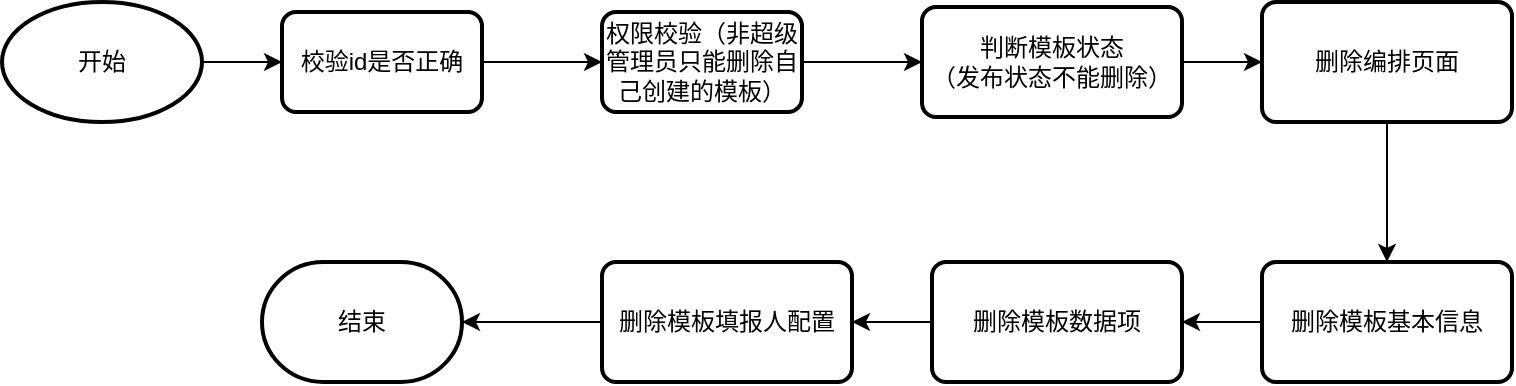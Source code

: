 <mxfile version="20.8.18" type="github">
  <diagram name="第 1 页" id="tZk7zVh1FRjKpm8kulYE">
    <mxGraphModel dx="1354" dy="565" grid="1" gridSize="10" guides="1" tooltips="1" connect="1" arrows="1" fold="1" page="1" pageScale="1" pageWidth="827" pageHeight="1169" math="0" shadow="0">
      <root>
        <mxCell id="0" />
        <mxCell id="1" parent="0" />
        <mxCell id="eZ984xiOLlbAgk13nQBR-4" value="" style="edgeStyle=orthogonalEdgeStyle;rounded=0;orthogonalLoop=1;jettySize=auto;html=1;" edge="1" parent="1" source="eZ984xiOLlbAgk13nQBR-1" target="eZ984xiOLlbAgk13nQBR-2">
          <mxGeometry relative="1" as="geometry" />
        </mxCell>
        <mxCell id="eZ984xiOLlbAgk13nQBR-1" value="开始" style="strokeWidth=2;html=1;shape=mxgraph.flowchart.start_1;whiteSpace=wrap;" vertex="1" parent="1">
          <mxGeometry x="50" y="50" width="100" height="60" as="geometry" />
        </mxCell>
        <mxCell id="eZ984xiOLlbAgk13nQBR-5" value="" style="edgeStyle=orthogonalEdgeStyle;rounded=0;orthogonalLoop=1;jettySize=auto;html=1;" edge="1" parent="1" source="eZ984xiOLlbAgk13nQBR-2" target="eZ984xiOLlbAgk13nQBR-3">
          <mxGeometry relative="1" as="geometry" />
        </mxCell>
        <mxCell id="eZ984xiOLlbAgk13nQBR-2" value="校验id是否正确" style="rounded=1;whiteSpace=wrap;html=1;absoluteArcSize=1;arcSize=14;strokeWidth=2;" vertex="1" parent="1">
          <mxGeometry x="190" y="55" width="100" height="50" as="geometry" />
        </mxCell>
        <mxCell id="eZ984xiOLlbAgk13nQBR-7" value="" style="edgeStyle=orthogonalEdgeStyle;rounded=0;orthogonalLoop=1;jettySize=auto;html=1;" edge="1" parent="1" source="eZ984xiOLlbAgk13nQBR-3" target="eZ984xiOLlbAgk13nQBR-6">
          <mxGeometry relative="1" as="geometry" />
        </mxCell>
        <mxCell id="eZ984xiOLlbAgk13nQBR-3" value="权限校验（非超级管理员只能删除自己创建的模板）" style="rounded=1;whiteSpace=wrap;html=1;absoluteArcSize=1;arcSize=14;strokeWidth=2;" vertex="1" parent="1">
          <mxGeometry x="350" y="55" width="100" height="50" as="geometry" />
        </mxCell>
        <mxCell id="eZ984xiOLlbAgk13nQBR-13" value="" style="edgeStyle=orthogonalEdgeStyle;rounded=0;orthogonalLoop=1;jettySize=auto;html=1;" edge="1" parent="1" source="eZ984xiOLlbAgk13nQBR-6" target="eZ984xiOLlbAgk13nQBR-8">
          <mxGeometry relative="1" as="geometry" />
        </mxCell>
        <mxCell id="eZ984xiOLlbAgk13nQBR-6" value="判断模板状态&lt;br&gt;（发布状态不能删除）" style="rounded=1;whiteSpace=wrap;html=1;absoluteArcSize=1;arcSize=14;strokeWidth=2;" vertex="1" parent="1">
          <mxGeometry x="510" y="52.5" width="130" height="55" as="geometry" />
        </mxCell>
        <mxCell id="eZ984xiOLlbAgk13nQBR-14" value="" style="edgeStyle=orthogonalEdgeStyle;rounded=0;orthogonalLoop=1;jettySize=auto;html=1;" edge="1" parent="1" source="eZ984xiOLlbAgk13nQBR-8" target="eZ984xiOLlbAgk13nQBR-9">
          <mxGeometry relative="1" as="geometry" />
        </mxCell>
        <mxCell id="eZ984xiOLlbAgk13nQBR-8" value="删除编排页面" style="rounded=1;whiteSpace=wrap;html=1;absoluteArcSize=1;arcSize=14;strokeWidth=2;" vertex="1" parent="1">
          <mxGeometry x="680" y="50" width="125" height="60" as="geometry" />
        </mxCell>
        <mxCell id="eZ984xiOLlbAgk13nQBR-15" value="" style="edgeStyle=orthogonalEdgeStyle;rounded=0;orthogonalLoop=1;jettySize=auto;html=1;" edge="1" parent="1" source="eZ984xiOLlbAgk13nQBR-9" target="eZ984xiOLlbAgk13nQBR-11">
          <mxGeometry relative="1" as="geometry" />
        </mxCell>
        <mxCell id="eZ984xiOLlbAgk13nQBR-9" value="删除模板基本信息" style="rounded=1;whiteSpace=wrap;html=1;absoluteArcSize=1;arcSize=14;strokeWidth=2;" vertex="1" parent="1">
          <mxGeometry x="680" y="180" width="125" height="60" as="geometry" />
        </mxCell>
        <mxCell id="eZ984xiOLlbAgk13nQBR-17" value="" style="edgeStyle=orthogonalEdgeStyle;rounded=0;orthogonalLoop=1;jettySize=auto;html=1;" edge="1" parent="1" source="eZ984xiOLlbAgk13nQBR-10" target="eZ984xiOLlbAgk13nQBR-12">
          <mxGeometry relative="1" as="geometry" />
        </mxCell>
        <mxCell id="eZ984xiOLlbAgk13nQBR-10" value="删除模板填报人配置" style="rounded=1;whiteSpace=wrap;html=1;absoluteArcSize=1;arcSize=14;strokeWidth=2;" vertex="1" parent="1">
          <mxGeometry x="350" y="180" width="125" height="60" as="geometry" />
        </mxCell>
        <mxCell id="eZ984xiOLlbAgk13nQBR-16" value="" style="edgeStyle=orthogonalEdgeStyle;rounded=0;orthogonalLoop=1;jettySize=auto;html=1;" edge="1" parent="1" source="eZ984xiOLlbAgk13nQBR-11" target="eZ984xiOLlbAgk13nQBR-10">
          <mxGeometry relative="1" as="geometry" />
        </mxCell>
        <mxCell id="eZ984xiOLlbAgk13nQBR-11" value="删除模板数据项" style="rounded=1;whiteSpace=wrap;html=1;absoluteArcSize=1;arcSize=14;strokeWidth=2;" vertex="1" parent="1">
          <mxGeometry x="515" y="180" width="125" height="60" as="geometry" />
        </mxCell>
        <mxCell id="eZ984xiOLlbAgk13nQBR-12" value="结束" style="strokeWidth=2;html=1;shape=mxgraph.flowchart.terminator;whiteSpace=wrap;" vertex="1" parent="1">
          <mxGeometry x="180" y="180" width="100" height="60" as="geometry" />
        </mxCell>
      </root>
    </mxGraphModel>
  </diagram>
</mxfile>
